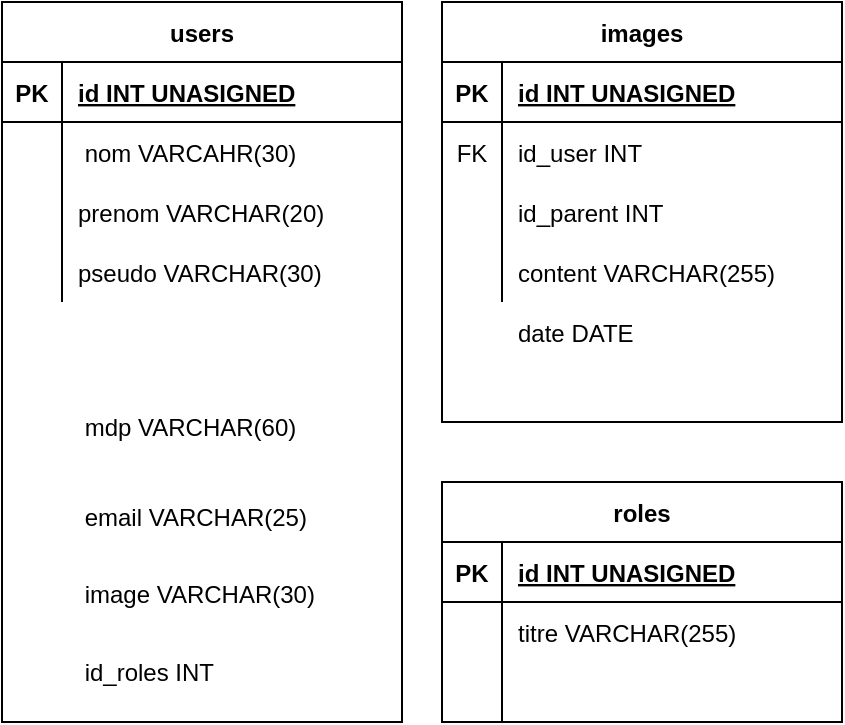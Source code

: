 <mxfile>
    <diagram id="wm-4t2ycIta6m8NOpk3E" name="SQL">
        <mxGraphModel dx="1284" dy="648" grid="1" gridSize="10" guides="1" tooltips="1" connect="1" arrows="1" fold="1" page="1" pageScale="1" pageWidth="827" pageHeight="1169" math="0" shadow="0">
            <root>
                <mxCell id="0"/>
                <mxCell id="1" parent="0"/>
                <mxCell id="68" value="" style="group" parent="1" vertex="1" connectable="0">
                    <mxGeometry x="424" y="120" width="200" height="210" as="geometry"/>
                </mxCell>
                <mxCell id="33" value="images" style="shape=table;startSize=30;container=1;collapsible=1;childLayout=tableLayout;fixedRows=1;rowLines=0;fontStyle=1;align=center;resizeLast=1;" parent="68" vertex="1">
                    <mxGeometry width="200" height="210" as="geometry"/>
                </mxCell>
                <mxCell id="34" value="" style="shape=partialRectangle;collapsible=0;dropTarget=0;pointerEvents=0;fillColor=none;top=0;left=0;bottom=1;right=0;points=[[0,0.5],[1,0.5]];portConstraint=eastwest;" parent="33" vertex="1">
                    <mxGeometry y="30" width="200" height="30" as="geometry"/>
                </mxCell>
                <mxCell id="35" value="PK" style="shape=partialRectangle;connectable=0;fillColor=none;top=0;left=0;bottom=0;right=0;fontStyle=1;overflow=hidden;" parent="34" vertex="1">
                    <mxGeometry width="30" height="30" as="geometry"/>
                </mxCell>
                <mxCell id="36" value="id INT UNASIGNED" style="shape=partialRectangle;connectable=0;fillColor=none;top=0;left=0;bottom=0;right=0;align=left;spacingLeft=6;fontStyle=5;overflow=hidden;" parent="34" vertex="1">
                    <mxGeometry x="30" width="170" height="30" as="geometry"/>
                </mxCell>
                <mxCell id="37" value="" style="shape=partialRectangle;collapsible=0;dropTarget=0;pointerEvents=0;fillColor=none;top=0;left=0;bottom=0;right=0;points=[[0,0.5],[1,0.5]];portConstraint=eastwest;" parent="33" vertex="1">
                    <mxGeometry y="60" width="200" height="30" as="geometry"/>
                </mxCell>
                <mxCell id="38" value="FK" style="shape=partialRectangle;connectable=0;fillColor=none;top=0;left=0;bottom=0;right=0;editable=1;overflow=hidden;" parent="37" vertex="1">
                    <mxGeometry width="30" height="30" as="geometry"/>
                </mxCell>
                <mxCell id="39" value="id_user INT" style="shape=partialRectangle;connectable=0;fillColor=none;top=0;left=0;bottom=0;right=0;align=left;spacingLeft=6;overflow=hidden;" parent="37" vertex="1">
                    <mxGeometry x="30" width="170" height="30" as="geometry"/>
                </mxCell>
                <mxCell id="40" value="" style="shape=partialRectangle;collapsible=0;dropTarget=0;pointerEvents=0;fillColor=none;top=0;left=0;bottom=0;right=0;points=[[0,0.5],[1,0.5]];portConstraint=eastwest;" parent="33" vertex="1">
                    <mxGeometry y="90" width="200" height="30" as="geometry"/>
                </mxCell>
                <mxCell id="41" value="" style="shape=partialRectangle;connectable=0;fillColor=none;top=0;left=0;bottom=0;right=0;editable=1;overflow=hidden;" parent="40" vertex="1">
                    <mxGeometry width="30" height="30" as="geometry"/>
                </mxCell>
                <mxCell id="42" value="id_parent INT" style="shape=partialRectangle;connectable=0;fillColor=none;top=0;left=0;bottom=0;right=0;align=left;spacingLeft=6;overflow=hidden;" parent="40" vertex="1">
                    <mxGeometry x="30" width="170" height="30" as="geometry"/>
                </mxCell>
                <mxCell id="43" value="" style="shape=partialRectangle;collapsible=0;dropTarget=0;pointerEvents=0;fillColor=none;top=0;left=0;bottom=0;right=0;points=[[0,0.5],[1,0.5]];portConstraint=eastwest;" parent="33" vertex="1">
                    <mxGeometry y="120" width="200" height="30" as="geometry"/>
                </mxCell>
                <mxCell id="44" value="" style="shape=partialRectangle;connectable=0;fillColor=none;top=0;left=0;bottom=0;right=0;editable=1;overflow=hidden;" parent="43" vertex="1">
                    <mxGeometry width="30" height="30" as="geometry"/>
                </mxCell>
                <mxCell id="45" value="content VARCHAR(255)" style="shape=partialRectangle;connectable=0;fillColor=none;top=0;left=0;bottom=0;right=0;align=left;spacingLeft=6;overflow=hidden;" parent="43" vertex="1">
                    <mxGeometry x="30" width="170" height="30" as="geometry"/>
                </mxCell>
                <mxCell id="48" value="date DATE" style="shape=partialRectangle;connectable=0;fillColor=none;top=0;left=0;bottom=0;right=0;align=left;spacingLeft=6;overflow=hidden;" parent="68" vertex="1">
                    <mxGeometry x="30" y="150" width="170" height="30" as="geometry"/>
                </mxCell>
                <mxCell id="84" value="" style="group" parent="1" vertex="1" connectable="0">
                    <mxGeometry x="204" y="120" width="200" height="360" as="geometry"/>
                </mxCell>
                <mxCell id="100" value="" style="group" parent="84" vertex="1" connectable="0">
                    <mxGeometry width="200" height="360" as="geometry"/>
                </mxCell>
                <mxCell id="17" value="users" style="shape=table;startSize=30;container=1;collapsible=1;childLayout=tableLayout;fixedRows=1;rowLines=0;fontStyle=1;align=center;resizeLast=1;" parent="100" vertex="1">
                    <mxGeometry width="200" height="360" as="geometry"/>
                </mxCell>
                <mxCell id="18" value="" style="shape=partialRectangle;collapsible=0;dropTarget=0;pointerEvents=0;fillColor=none;top=0;left=0;bottom=1;right=0;points=[[0,0.5],[1,0.5]];portConstraint=eastwest;" parent="17" vertex="1">
                    <mxGeometry y="30" width="200" height="30" as="geometry"/>
                </mxCell>
                <mxCell id="19" value="PK" style="shape=partialRectangle;connectable=0;fillColor=none;top=0;left=0;bottom=0;right=0;fontStyle=1;overflow=hidden;" parent="18" vertex="1">
                    <mxGeometry width="30" height="30" as="geometry"/>
                </mxCell>
                <mxCell id="20" value="id INT UNASIGNED" style="shape=partialRectangle;connectable=0;fillColor=none;top=0;left=0;bottom=0;right=0;align=left;spacingLeft=6;fontStyle=5;overflow=hidden;" parent="18" vertex="1">
                    <mxGeometry x="30" width="170" height="30" as="geometry"/>
                </mxCell>
                <mxCell id="21" value="" style="shape=partialRectangle;collapsible=0;dropTarget=0;pointerEvents=0;fillColor=none;top=0;left=0;bottom=0;right=0;points=[[0,0.5],[1,0.5]];portConstraint=eastwest;" parent="17" vertex="1">
                    <mxGeometry y="60" width="200" height="30" as="geometry"/>
                </mxCell>
                <mxCell id="22" value="" style="shape=partialRectangle;connectable=0;fillColor=none;top=0;left=0;bottom=0;right=0;editable=1;overflow=hidden;" parent="21" vertex="1">
                    <mxGeometry width="30" height="30" as="geometry"/>
                </mxCell>
                <mxCell id="23" value=" nom VARCAHR(30)" style="shape=partialRectangle;connectable=0;fillColor=none;top=0;left=0;bottom=0;right=0;align=left;spacingLeft=6;overflow=hidden;" parent="21" vertex="1">
                    <mxGeometry x="30" width="170" height="30" as="geometry"/>
                </mxCell>
                <mxCell id="24" value="" style="shape=partialRectangle;collapsible=0;dropTarget=0;pointerEvents=0;fillColor=none;top=0;left=0;bottom=0;right=0;points=[[0,0.5],[1,0.5]];portConstraint=eastwest;" parent="17" vertex="1">
                    <mxGeometry y="90" width="200" height="30" as="geometry"/>
                </mxCell>
                <mxCell id="25" value="" style="shape=partialRectangle;connectable=0;fillColor=none;top=0;left=0;bottom=0;right=0;editable=1;overflow=hidden;" parent="24" vertex="1">
                    <mxGeometry width="30" height="30" as="geometry"/>
                </mxCell>
                <mxCell id="26" value="prenom VARCHAR(20)" style="shape=partialRectangle;connectable=0;fillColor=none;top=0;left=0;bottom=0;right=0;align=left;spacingLeft=6;overflow=hidden;" parent="24" vertex="1">
                    <mxGeometry x="30" width="170" height="30" as="geometry"/>
                </mxCell>
                <mxCell id="27" value="" style="shape=partialRectangle;collapsible=0;dropTarget=0;pointerEvents=0;fillColor=none;top=0;left=0;bottom=0;right=0;points=[[0,0.5],[1,0.5]];portConstraint=eastwest;" parent="17" vertex="1">
                    <mxGeometry y="120" width="200" height="30" as="geometry"/>
                </mxCell>
                <mxCell id="28" value="" style="shape=partialRectangle;connectable=0;fillColor=none;top=0;left=0;bottom=0;right=0;editable=1;overflow=hidden;" parent="27" vertex="1">
                    <mxGeometry width="30" height="30" as="geometry"/>
                </mxCell>
                <mxCell id="29" value="pseudo VARCHAR(30)" style="shape=partialRectangle;connectable=0;fillColor=none;top=0;left=0;bottom=0;right=0;align=left;spacingLeft=6;overflow=hidden;" parent="27" vertex="1">
                    <mxGeometry x="30" width="170" height="30" as="geometry"/>
                </mxCell>
                <mxCell id="99" value="mdp VARCHAR(60)" style="shape=partialRectangle;connectable=0;fillColor=none;top=0;left=0;bottom=0;right=0;align=left;spacingLeft=6;overflow=hidden;" parent="100" vertex="1">
                    <mxGeometry x="33.333" y="192.857" width="166.667" height="38.571" as="geometry"/>
                </mxCell>
                <mxCell id="82" value="email VARCHAR(25)" style="shape=partialRectangle;connectable=0;fillColor=none;top=0;left=0;bottom=0;right=0;align=left;spacingLeft=6;overflow=hidden;" parent="100" vertex="1">
                    <mxGeometry x="33.333" y="231.429" width="166.667" height="51.429" as="geometry"/>
                </mxCell>
                <mxCell id="32" value="image VARCHAR(30)" style="shape=partialRectangle;connectable=0;fillColor=none;top=0;left=0;bottom=0;right=0;align=left;spacingLeft=6;overflow=hidden;" parent="100" vertex="1">
                    <mxGeometry x="33.333" y="270" width="166.667" height="51.429" as="geometry"/>
                </mxCell>
                <mxCell id="101" value="id_roles INT" style="shape=partialRectangle;connectable=0;fillColor=none;top=0;left=0;bottom=0;right=0;align=left;spacingLeft=6;overflow=hidden;" parent="100" vertex="1">
                    <mxGeometry x="33.333" y="308.571" width="166.667" height="51.429" as="geometry"/>
                </mxCell>
                <mxCell id="98" value="" style="group" parent="1" vertex="1" connectable="0">
                    <mxGeometry x="424" y="360" width="200" height="100" as="geometry"/>
                </mxCell>
                <mxCell id="49" value="roles" style="shape=table;startSize=30;container=1;collapsible=1;childLayout=tableLayout;fixedRows=1;rowLines=0;fontStyle=1;align=center;resizeLast=1;" parent="98" vertex="1">
                    <mxGeometry width="200" height="120" as="geometry"/>
                </mxCell>
                <mxCell id="50" value="" style="shape=partialRectangle;collapsible=0;dropTarget=0;pointerEvents=0;fillColor=none;top=0;left=0;bottom=1;right=0;points=[[0,0.5],[1,0.5]];portConstraint=eastwest;" parent="49" vertex="1">
                    <mxGeometry y="30" width="200" height="30" as="geometry"/>
                </mxCell>
                <mxCell id="51" value="PK" style="shape=partialRectangle;connectable=0;fillColor=none;top=0;left=0;bottom=0;right=0;fontStyle=1;overflow=hidden;" parent="50" vertex="1">
                    <mxGeometry width="30" height="30" as="geometry"/>
                </mxCell>
                <mxCell id="52" value="id INT UNASIGNED" style="shape=partialRectangle;connectable=0;fillColor=none;top=0;left=0;bottom=0;right=0;align=left;spacingLeft=6;fontStyle=5;overflow=hidden;" parent="50" vertex="1">
                    <mxGeometry x="30" width="170" height="30" as="geometry"/>
                </mxCell>
                <mxCell id="53" value="" style="shape=partialRectangle;collapsible=0;dropTarget=0;pointerEvents=0;fillColor=none;top=0;left=0;bottom=0;right=0;points=[[0,0.5],[1,0.5]];portConstraint=eastwest;" parent="49" vertex="1">
                    <mxGeometry y="60" width="200" height="30" as="geometry"/>
                </mxCell>
                <mxCell id="54" value="" style="shape=partialRectangle;connectable=0;fillColor=none;top=0;left=0;bottom=0;right=0;editable=1;overflow=hidden;" parent="53" vertex="1">
                    <mxGeometry width="30" height="30" as="geometry"/>
                </mxCell>
                <mxCell id="55" value="titre VARCHAR(255)" style="shape=partialRectangle;connectable=0;fillColor=none;top=0;left=0;bottom=0;right=0;align=left;spacingLeft=6;overflow=hidden;" parent="53" vertex="1">
                    <mxGeometry x="30" width="170" height="30" as="geometry"/>
                </mxCell>
                <mxCell id="59" value="" style="shape=partialRectangle;collapsible=0;dropTarget=0;pointerEvents=0;fillColor=none;top=0;left=0;bottom=0;right=0;points=[[0,0.5],[1,0.5]];portConstraint=eastwest;" parent="49" vertex="1">
                    <mxGeometry y="90" width="200" height="30" as="geometry"/>
                </mxCell>
                <mxCell id="60" value="" style="shape=partialRectangle;connectable=0;fillColor=none;top=0;left=0;bottom=0;right=0;editable=1;overflow=hidden;" parent="59" vertex="1">
                    <mxGeometry width="30" height="30" as="geometry"/>
                </mxCell>
                <mxCell id="61" value="" style="shape=partialRectangle;connectable=0;fillColor=none;top=0;left=0;bottom=0;right=0;align=left;spacingLeft=6;overflow=hidden;" parent="59" vertex="1">
                    <mxGeometry x="30" width="170" height="30" as="geometry"/>
                </mxCell>
            </root>
        </mxGraphModel>
    </diagram>
    <diagram id="U_G1lfr-NRsrZfUlih7E" name="Page-2">
        <mxGraphModel dx="1834" dy="926" grid="1" gridSize="10" guides="1" tooltips="1" connect="1" arrows="1" fold="1" page="1" pageScale="1" pageWidth="827" pageHeight="1169" math="0" shadow="0">
            <root>
                <mxCell id="0rBsyekyMSFCGiYQ6-Jr-0"/>
                <mxCell id="0rBsyekyMSFCGiYQ6-Jr-1" parent="0rBsyekyMSFCGiYQ6-Jr-0"/>
                <mxCell id="0rBsyekyMSFCGiYQ6-Jr-2" value="" style="strokeWidth=1;shadow=0;dashed=0;align=center;html=1;shape=mxgraph.mockup.containers.browserWindow;rSize=0;strokeColor=#666666;strokeColor2=#008cff;strokeColor3=#c4c4c4;mainText=,;recursiveResize=0;" vertex="1" parent="0rBsyekyMSFCGiYQ6-Jr-1">
                    <mxGeometry x="30" y="40" width="300" height="540" as="geometry"/>
                </mxCell>
                <mxCell id="uNNMiuDkJP2C0sbSB8i4-1" value="" style="shape=mxgraph.mockup.containers.marginRect;rectMarginTop=10;strokeColor=#666666;strokeWidth=1;dashed=0;rounded=1;arcSize=5;recursiveResize=0;" vertex="1" parent="0rBsyekyMSFCGiYQ6-Jr-2">
                    <mxGeometry x="30" y="140" width="240" height="380" as="geometry"/>
                </mxCell>
                <mxCell id="uNNMiuDkJP2C0sbSB8i4-2" value="SIGN UP" style="shape=rect;strokeColor=none;fillColor=#008cff;strokeWidth=1;dashed=0;rounded=1;arcSize=20;fontColor=#ffffff;fontSize=17;spacing=2;spacingTop=-2;align=left;autosize=1;spacingLeft=4;resizeWidth=0;resizeHeight=0;perimeter=none;" vertex="1" parent="uNNMiuDkJP2C0sbSB8i4-1">
                    <mxGeometry x="5" width="90" height="30" as="geometry"/>
                </mxCell>
                <mxCell id="uNNMiuDkJP2C0sbSB8i4-0" value="VALIDER" style="strokeWidth=1;shadow=0;dashed=0;align=center;html=1;shape=mxgraph.mockup.buttons.button;strokeColor=#666666;fontColor=#ffffff;mainText=;buttonStyle=round;fontSize=17;fontStyle=1;fillColor=#008cff;whiteSpace=wrap;" vertex="1" parent="uNNMiuDkJP2C0sbSB8i4-1">
                    <mxGeometry x="62.5" y="320" width="115" height="19" as="geometry"/>
                </mxCell>
                <mxCell id="uNNMiuDkJP2C0sbSB8i4-3" value="Mdp" style="strokeWidth=1;shadow=0;dashed=0;align=center;html=1;shape=mxgraph.mockup.forms.anchor;align=right;spacingRight=2;fontColor=#666666;" vertex="1" parent="uNNMiuDkJP2C0sbSB8i4-1">
                    <mxGeometry x="5" y="245" width="50" height="25" as="geometry"/>
                </mxCell>
                <mxCell id="uNNMiuDkJP2C0sbSB8i4-4" value="password" style="strokeWidth=1;shadow=0;dashed=0;align=center;html=1;shape=mxgraph.mockup.forms.rrect;fillColor=#ffffff;rSize=0;fontColor=#666666;align=left;spacingLeft=3;strokeColor=#999999;" vertex="1" parent="uNNMiuDkJP2C0sbSB8i4-1">
                    <mxGeometry x="55" y="245" width="170" height="18" as="geometry"/>
                </mxCell>
                <mxCell id="uNNMiuDkJP2C0sbSB8i4-5" value="Confirme&lt;br&gt;mdp" style="strokeWidth=1;shadow=0;dashed=0;align=center;html=1;shape=mxgraph.mockup.forms.anchor;align=right;spacingRight=2;fontColor=#666666;" vertex="1" parent="uNNMiuDkJP2C0sbSB8i4-1">
                    <mxGeometry x="5" y="280" width="50" height="18" as="geometry"/>
                </mxCell>
                <mxCell id="uNNMiuDkJP2C0sbSB8i4-6" value="password" style="strokeWidth=1;shadow=0;dashed=0;align=center;html=1;shape=mxgraph.mockup.forms.rrect;fillColor=#ffffff;rSize=0;fontColor=#666666;align=left;spacingLeft=3;strokeColor=#999999;" vertex="1" parent="uNNMiuDkJP2C0sbSB8i4-1">
                    <mxGeometry x="55" y="280" width="170" height="18" as="geometry"/>
                </mxCell>
                <mxCell id="0rBsyekyMSFCGiYQ6-Jr-3" value="GROUPOMA.." style="strokeWidth=1;shadow=0;dashed=0;align=center;html=1;shape=mxgraph.mockup.containers.anchor;fontSize=17;fontColor=#666666;align=left;" vertex="1" parent="0rBsyekyMSFCGiYQ6-Jr-2">
                    <mxGeometry x="60" y="12" width="110" height="26" as="geometry"/>
                </mxCell>
                <mxCell id="0rBsyekyMSFCGiYQ6-Jr-4" value="https://www.groupo..." style="strokeWidth=1;shadow=0;dashed=0;align=center;html=1;shape=mxgraph.mockup.containers.anchor;rSize=0;fontSize=17;fontColor=#666666;align=left;" vertex="1" parent="0rBsyekyMSFCGiYQ6-Jr-2">
                    <mxGeometry x="130" y="60" width="250" height="26" as="geometry"/>
                </mxCell>
                <mxCell id="0rBsyekyMSFCGiYQ6-Jr-5" value="Nom" style="strokeWidth=1;shadow=0;dashed=0;align=center;html=1;shape=mxgraph.mockup.forms.anchor;align=right;spacingRight=2;fontColor=#666666;" vertex="1" parent="0rBsyekyMSFCGiYQ6-Jr-2">
                    <mxGeometry x="35" y="211" width="50" height="18" as="geometry"/>
                </mxCell>
                <mxCell id="0rBsyekyMSFCGiYQ6-Jr-6" value="nom" style="strokeWidth=1;shadow=0;dashed=0;align=center;html=1;shape=mxgraph.mockup.forms.rrect;fillColor=#ffffff;rSize=0;fontColor=#666666;align=left;spacingLeft=3;strokeColor=#999999;" vertex="1" parent="0rBsyekyMSFCGiYQ6-Jr-2">
                    <mxGeometry x="85" y="211" width="170" height="18" as="geometry"/>
                </mxCell>
                <mxCell id="0rBsyekyMSFCGiYQ6-Jr-7" value="Prénom" style="strokeWidth=1;shadow=0;dashed=0;align=center;html=1;shape=mxgraph.mockup.forms.anchor;align=right;spacingRight=2;fontColor=#666666;" vertex="1" parent="0rBsyekyMSFCGiYQ6-Jr-2">
                    <mxGeometry x="35" y="246" width="50" height="18" as="geometry"/>
                </mxCell>
                <mxCell id="0rBsyekyMSFCGiYQ6-Jr-8" value="prenom" style="strokeWidth=1;shadow=0;dashed=0;align=center;html=1;shape=mxgraph.mockup.forms.rrect;fillColor=#ffffff;rSize=0;fontColor=#666666;align=left;spacingLeft=3;strokeColor=#999999;" vertex="1" parent="0rBsyekyMSFCGiYQ6-Jr-2">
                    <mxGeometry x="85" y="246" width="170" height="18" as="geometry"/>
                </mxCell>
                <mxCell id="0rBsyekyMSFCGiYQ6-Jr-9" value="Pseudo" style="strokeWidth=1;shadow=0;dashed=0;align=center;html=1;shape=mxgraph.mockup.forms.anchor;align=right;spacingRight=2;fontColor=#666666;" vertex="1" parent="0rBsyekyMSFCGiYQ6-Jr-2">
                    <mxGeometry x="35" y="281" width="50" height="18" as="geometry"/>
                </mxCell>
                <mxCell id="0rBsyekyMSFCGiYQ6-Jr-10" value="pseudo" style="strokeWidth=1;shadow=0;dashed=0;align=center;html=1;shape=mxgraph.mockup.forms.rrect;fillColor=#ffffff;rSize=0;fontColor=#666666;align=left;spacingLeft=3;strokeColor=#999999;" vertex="1" parent="0rBsyekyMSFCGiYQ6-Jr-2">
                    <mxGeometry x="85" y="281" width="170" height="18" as="geometry"/>
                </mxCell>
                <mxCell id="0rBsyekyMSFCGiYQ6-Jr-11" value="Email" style="strokeWidth=1;shadow=0;dashed=0;align=center;html=1;shape=mxgraph.mockup.forms.anchor;align=right;spacingRight=2;fontColor=#666666;" vertex="1" parent="0rBsyekyMSFCGiYQ6-Jr-2">
                    <mxGeometry x="35" y="316" width="50" height="18" as="geometry"/>
                </mxCell>
                <mxCell id="0rBsyekyMSFCGiYQ6-Jr-12" value="email" style="strokeWidth=1;shadow=0;dashed=0;align=center;html=1;shape=mxgraph.mockup.forms.rrect;fillColor=#ffffff;rSize=0;fontColor=#666666;align=left;spacingLeft=3;strokeColor=#999999;" vertex="1" parent="0rBsyekyMSFCGiYQ6-Jr-2">
                    <mxGeometry x="85" y="316" width="170" height="18" as="geometry"/>
                </mxCell>
                <mxCell id="0rBsyekyMSFCGiYQ6-Jr-13" value="Avatar" style="strokeWidth=1;shadow=0;dashed=0;align=center;html=1;shape=mxgraph.mockup.forms.anchor;align=right;spacingRight=2;fontColor=#666666;" vertex="1" parent="0rBsyekyMSFCGiYQ6-Jr-2">
                    <mxGeometry x="35" y="351" width="50" height="18" as="geometry"/>
                </mxCell>
                <mxCell id="0rBsyekyMSFCGiYQ6-Jr-14" value="file" style="strokeWidth=1;shadow=0;dashed=0;align=center;html=1;shape=mxgraph.mockup.forms.rrect;fillColor=#ffffff;rSize=0;fontColor=#666666;align=left;spacingLeft=3;strokeColor=#999999;" vertex="1" parent="0rBsyekyMSFCGiYQ6-Jr-2">
                    <mxGeometry x="85" y="351" width="170" height="18" as="geometry"/>
                </mxCell>
                <mxCell id="uNNMiuDkJP2C0sbSB8i4-7" value="" style="strokeWidth=1;shadow=0;dashed=0;align=center;html=1;shape=mxgraph.mockup.containers.browserWindow;rSize=0;strokeColor=#666666;strokeColor2=#008cff;strokeColor3=#c4c4c4;mainText=,;recursiveResize=0;" vertex="1" parent="0rBsyekyMSFCGiYQ6-Jr-1">
                    <mxGeometry x="360" y="40" width="300" height="400" as="geometry"/>
                </mxCell>
                <mxCell id="uNNMiuDkJP2C0sbSB8i4-8" value="" style="shape=mxgraph.mockup.containers.marginRect;rectMarginTop=10;strokeColor=#666666;strokeWidth=1;dashed=0;rounded=1;arcSize=5;recursiveResize=0;" vertex="1" parent="uNNMiuDkJP2C0sbSB8i4-7">
                    <mxGeometry x="15" y="140" width="270" height="240" as="geometry"/>
                </mxCell>
                <mxCell id="uNNMiuDkJP2C0sbSB8i4-9" value="LOGIN" style="shape=rect;strokeColor=none;fillColor=#008cff;strokeWidth=1;dashed=0;rounded=1;arcSize=20;fontColor=#ffffff;fontSize=17;spacing=2;spacingTop=-2;align=left;autosize=1;spacingLeft=4;resizeWidth=0;resizeHeight=0;perimeter=none;" vertex="1" parent="uNNMiuDkJP2C0sbSB8i4-8">
                    <mxGeometry x="5" width="80" height="30" as="geometry"/>
                </mxCell>
                <mxCell id="uNNMiuDkJP2C0sbSB8i4-10" value="Se Connecter" style="strokeWidth=1;shadow=0;dashed=0;align=center;html=1;shape=mxgraph.mockup.buttons.button;strokeColor=#666666;fontColor=#ffffff;mainText=;buttonStyle=round;fontSize=17;fontStyle=1;fillColor=#008cff;whiteSpace=wrap;" vertex="1" parent="uNNMiuDkJP2C0sbSB8i4-8">
                    <mxGeometry x="61.25" y="180" width="147.5" height="20" as="geometry"/>
                </mxCell>
                <mxCell id="uNNMiuDkJP2C0sbSB8i4-27" value="&lt;font style=&quot;font-size: 10px&quot;&gt;&lt;i&gt;Mot de passe oublié ?&lt;/i&gt;&lt;/font&gt;" style="text;html=1;strokeColor=none;fillColor=none;align=center;verticalAlign=middle;whiteSpace=wrap;rounded=0;" vertex="1" parent="uNNMiuDkJP2C0sbSB8i4-8">
                    <mxGeometry x="87" y="134" width="210" height="20" as="geometry"/>
                </mxCell>
                <mxCell id="uNNMiuDkJP2C0sbSB8i4-15" value="GROUPOMA.." style="strokeWidth=1;shadow=0;dashed=0;align=center;html=1;shape=mxgraph.mockup.containers.anchor;fontSize=17;fontColor=#666666;align=left;" vertex="1" parent="uNNMiuDkJP2C0sbSB8i4-7">
                    <mxGeometry x="60" y="12" width="110" height="26" as="geometry"/>
                </mxCell>
                <mxCell id="uNNMiuDkJP2C0sbSB8i4-16" value="https://www.groupo..." style="strokeWidth=1;shadow=0;dashed=0;align=center;html=1;shape=mxgraph.mockup.containers.anchor;rSize=0;fontSize=17;fontColor=#666666;align=left;" vertex="1" parent="uNNMiuDkJP2C0sbSB8i4-7">
                    <mxGeometry x="130" y="60" width="250" height="26" as="geometry"/>
                </mxCell>
                <mxCell id="uNNMiuDkJP2C0sbSB8i4-17" value="Email" style="strokeWidth=1;shadow=0;dashed=0;align=center;html=1;shape=mxgraph.mockup.forms.anchor;align=right;spacingRight=2;fontColor=#666666;" vertex="1" parent="uNNMiuDkJP2C0sbSB8i4-7">
                    <mxGeometry x="35" y="211" width="50" height="18" as="geometry"/>
                </mxCell>
                <mxCell id="uNNMiuDkJP2C0sbSB8i4-18" value="nom" style="strokeWidth=1;shadow=0;dashed=0;align=center;html=1;shape=mxgraph.mockup.forms.rrect;fillColor=#ffffff;rSize=0;fontColor=#666666;align=left;spacingLeft=3;strokeColor=#999999;" vertex="1" parent="uNNMiuDkJP2C0sbSB8i4-7">
                    <mxGeometry x="85" y="211" width="170" height="18" as="geometry"/>
                </mxCell>
                <mxCell id="uNNMiuDkJP2C0sbSB8i4-19" value="Password" style="strokeWidth=1;shadow=0;dashed=0;align=center;html=1;shape=mxgraph.mockup.forms.anchor;align=right;spacingRight=2;fontColor=#666666;" vertex="1" parent="uNNMiuDkJP2C0sbSB8i4-7">
                    <mxGeometry x="35" y="246" width="50" height="18" as="geometry"/>
                </mxCell>
                <mxCell id="uNNMiuDkJP2C0sbSB8i4-20" value="prenom" style="strokeWidth=1;shadow=0;dashed=0;align=center;html=1;shape=mxgraph.mockup.forms.rrect;fillColor=#ffffff;rSize=0;fontColor=#666666;align=left;spacingLeft=3;strokeColor=#999999;" vertex="1" parent="uNNMiuDkJP2C0sbSB8i4-7">
                    <mxGeometry x="85" y="246" width="170" height="18" as="geometry"/>
                </mxCell>
                <mxCell id="uNNMiuDkJP2C0sbSB8i4-21" value="" style="strokeWidth=1;shadow=0;dashed=0;align=center;html=1;shape=mxgraph.mockup.forms.anchor;align=right;spacingRight=2;fontColor=#666666;" vertex="1" parent="uNNMiuDkJP2C0sbSB8i4-7">
                    <mxGeometry x="35" y="281" width="50" height="18" as="geometry"/>
                </mxCell>
                <mxCell id="uNNMiuDkJP2C0sbSB8i4-23" value="" style="strokeWidth=1;shadow=0;dashed=0;align=center;html=1;shape=mxgraph.mockup.forms.anchor;align=right;spacingRight=2;fontColor=#666666;" vertex="1" parent="uNNMiuDkJP2C0sbSB8i4-7">
                    <mxGeometry x="35" y="316" width="50" height="18" as="geometry"/>
                </mxCell>
                <mxCell id="uNNMiuDkJP2C0sbSB8i4-25" value="" style="strokeWidth=1;shadow=0;dashed=0;align=center;html=1;shape=mxgraph.mockup.forms.anchor;align=right;spacingRight=2;fontColor=#666666;" vertex="1" parent="uNNMiuDkJP2C0sbSB8i4-7">
                    <mxGeometry x="35" y="351" width="50" height="18" as="geometry"/>
                </mxCell>
                <mxCell id="uNNMiuDkJP2C0sbSB8i4-28" value="" style="strokeWidth=1;shadow=0;dashed=0;align=center;html=1;shape=mxgraph.mockup.containers.browserWindow;rSize=0;strokeColor=#666666;strokeColor2=#008cff;strokeColor3=#c4c4c4;mainText=,;recursiveResize=0;" vertex="1" parent="0rBsyekyMSFCGiYQ6-Jr-1">
                    <mxGeometry x="690" y="40" width="300" height="550" as="geometry"/>
                </mxCell>
                <mxCell id="uNNMiuDkJP2C0sbSB8i4-29" value="" style="shape=mxgraph.mockup.containers.marginRect;rectMarginTop=10;strokeColor=#666666;strokeWidth=1;dashed=0;rounded=1;arcSize=5;recursiveResize=0;" vertex="1" parent="uNNMiuDkJP2C0sbSB8i4-28">
                    <mxGeometry x="30" y="140" width="240" height="380" as="geometry"/>
                </mxCell>
                <mxCell id="uNNMiuDkJP2C0sbSB8i4-31" value="Modifier" style="strokeWidth=1;shadow=0;dashed=0;align=center;html=1;shape=mxgraph.mockup.buttons.button;strokeColor=#666666;fontColor=#ffffff;mainText=;buttonStyle=round;fontSize=17;fontStyle=1;fillColor=#008cff;whiteSpace=wrap;" vertex="1" parent="uNNMiuDkJP2C0sbSB8i4-29">
                    <mxGeometry x="70" y="230" width="115" height="19" as="geometry"/>
                </mxCell>
                <mxCell id="uNNMiuDkJP2C0sbSB8i4-34" value="" style="strokeWidth=1;shadow=0;dashed=0;align=center;html=1;shape=mxgraph.mockup.forms.anchor;align=right;spacingRight=2;fontColor=#666666;" vertex="1" parent="uNNMiuDkJP2C0sbSB8i4-29">
                    <mxGeometry x="5" y="280" width="50" height="18" as="geometry"/>
                </mxCell>
                <mxCell id="uNNMiuDkJP2C0sbSB8i4-50" value="Supprimer" style="strokeWidth=1;shadow=0;dashed=0;align=center;html=1;shape=mxgraph.mockup.buttons.button;strokeColor=#CC00CC;fontColor=#ffffff;mainText=;buttonStyle=round;fontSize=17;fontStyle=1;fillColor=#FF6666;whiteSpace=wrap;" vertex="1" parent="uNNMiuDkJP2C0sbSB8i4-29">
                    <mxGeometry x="70" y="270" width="115" height="19" as="geometry"/>
                </mxCell>
                <mxCell id="uNNMiuDkJP2C0sbSB8i4-48" value="" style="html=1;shadow=0;dashed=0;shape=mxgraph.bootstrap.radioButton2;labelPosition=right;verticalLabelPosition=middle;align=left;verticalAlign=middle;gradientColor=#DEDEDE;fillColor=#EDEDED;checked=0;spacing=5;checkedFill=#0085FC;checkedStroke=#ffffff;" vertex="1" parent="uNNMiuDkJP2C0sbSB8i4-28">
                    <mxGeometry x="15" y="130" width="70" height="70" as="geometry"/>
                </mxCell>
                <mxCell id="uNNMiuDkJP2C0sbSB8i4-36" value="GROUPOMA.." style="strokeWidth=1;shadow=0;dashed=0;align=center;html=1;shape=mxgraph.mockup.containers.anchor;fontSize=17;fontColor=#666666;align=left;" vertex="1" parent="uNNMiuDkJP2C0sbSB8i4-28">
                    <mxGeometry x="60" y="12" width="110" height="26" as="geometry"/>
                </mxCell>
                <mxCell id="uNNMiuDkJP2C0sbSB8i4-37" value="https://www.groupo..." style="strokeWidth=1;shadow=0;dashed=0;align=center;html=1;shape=mxgraph.mockup.containers.anchor;rSize=0;fontSize=17;fontColor=#666666;align=left;" vertex="1" parent="uNNMiuDkJP2C0sbSB8i4-28">
                    <mxGeometry x="130" y="60" width="250" height="26" as="geometry"/>
                </mxCell>
                <mxCell id="uNNMiuDkJP2C0sbSB8i4-38" value="Nom" style="strokeWidth=1;shadow=0;dashed=0;align=center;html=1;shape=mxgraph.mockup.forms.anchor;align=right;spacingRight=2;fontColor=#666666;" vertex="1" parent="uNNMiuDkJP2C0sbSB8i4-28">
                    <mxGeometry x="35" y="211" width="50" height="18" as="geometry"/>
                </mxCell>
                <mxCell id="uNNMiuDkJP2C0sbSB8i4-39" value="GRANDMAIRE" style="strokeWidth=1;shadow=0;dashed=0;align=center;html=1;shape=mxgraph.mockup.forms.rrect;fillColor=#ffffff;rSize=0;fontColor=#666666;align=left;spacingLeft=3;strokeColor=#999999;" vertex="1" parent="uNNMiuDkJP2C0sbSB8i4-28">
                    <mxGeometry x="85" y="211" width="170" height="18" as="geometry"/>
                </mxCell>
                <mxCell id="uNNMiuDkJP2C0sbSB8i4-40" value="Prénom" style="strokeWidth=1;shadow=0;dashed=0;align=center;html=1;shape=mxgraph.mockup.forms.anchor;align=right;spacingRight=2;fontColor=#666666;" vertex="1" parent="uNNMiuDkJP2C0sbSB8i4-28">
                    <mxGeometry x="35" y="246" width="50" height="18" as="geometry"/>
                </mxCell>
                <mxCell id="uNNMiuDkJP2C0sbSB8i4-41" value="Nicolas" style="strokeWidth=1;shadow=0;dashed=0;align=center;html=1;shape=mxgraph.mockup.forms.rrect;fillColor=#ffffff;rSize=0;fontColor=#666666;align=left;spacingLeft=3;strokeColor=#999999;" vertex="1" parent="uNNMiuDkJP2C0sbSB8i4-28">
                    <mxGeometry x="85" y="246" width="170" height="18" as="geometry"/>
                </mxCell>
                <mxCell id="uNNMiuDkJP2C0sbSB8i4-42" value="Pseudo" style="strokeWidth=1;shadow=0;dashed=0;align=center;html=1;shape=mxgraph.mockup.forms.anchor;align=right;spacingRight=2;fontColor=#666666;" vertex="1" parent="uNNMiuDkJP2C0sbSB8i4-28">
                    <mxGeometry x="35" y="281" width="50" height="18" as="geometry"/>
                </mxCell>
                <mxCell id="uNNMiuDkJP2C0sbSB8i4-43" value="Dutdut" style="strokeWidth=1;shadow=0;dashed=0;align=center;html=1;shape=mxgraph.mockup.forms.rrect;fillColor=#ffffff;rSize=0;fontColor=#666666;align=left;spacingLeft=3;strokeColor=#999999;" vertex="1" parent="uNNMiuDkJP2C0sbSB8i4-28">
                    <mxGeometry x="85" y="281" width="170" height="18" as="geometry"/>
                </mxCell>
                <mxCell id="uNNMiuDkJP2C0sbSB8i4-44" value="Email" style="strokeWidth=1;shadow=0;dashed=0;align=center;html=1;shape=mxgraph.mockup.forms.anchor;align=right;spacingRight=2;fontColor=#666666;" vertex="1" parent="uNNMiuDkJP2C0sbSB8i4-28">
                    <mxGeometry x="35" y="316" width="50" height="18" as="geometry"/>
                </mxCell>
                <mxCell id="uNNMiuDkJP2C0sbSB8i4-45" value="dutdut77@hotmail.fr" style="strokeWidth=1;shadow=0;dashed=0;align=center;html=1;shape=mxgraph.mockup.forms.rrect;fillColor=#ffffff;rSize=0;fontColor=#666666;align=left;spacingLeft=3;strokeColor=#999999;" vertex="1" parent="uNNMiuDkJP2C0sbSB8i4-28">
                    <mxGeometry x="85" y="316" width="170" height="18" as="geometry"/>
                </mxCell>
                <mxCell id="uNNMiuDkJP2C0sbSB8i4-49" value="" style="shape=actor;whiteSpace=wrap;html=1;" vertex="1" parent="uNNMiuDkJP2C0sbSB8i4-28">
                    <mxGeometry x="32.5" y="140" width="35" height="45" as="geometry"/>
                </mxCell>
                <mxCell id="uNNMiuDkJP2C0sbSB8i4-51" value="" style="strokeColor=#000000;verticalLabelPosition=bottom;shadow=0;dashed=0;verticalAlign=top;strokeWidth=2;html=1;shape=mxgraph.mockup.misc.editIcon;fillColor=none;" vertex="1" parent="uNNMiuDkJP2C0sbSB8i4-28">
                    <mxGeometry x="70" y="130" width="20" height="20" as="geometry"/>
                </mxCell>
                <mxCell id="uNNMiuDkJP2C0sbSB8i4-56" value="" style="strokeWidth=1;shadow=0;dashed=0;align=center;html=1;shape=mxgraph.mockup.containers.browserWindow;rSize=0;strokeColor=#666666;strokeColor2=#008cff;strokeColor3=#c4c4c4;mainText=,;recursiveResize=0;" vertex="1" parent="0rBsyekyMSFCGiYQ6-Jr-1">
                    <mxGeometry x="1030" y="40" width="584.5" height="550" as="geometry"/>
                </mxCell>
                <mxCell id="uNNMiuDkJP2C0sbSB8i4-62" value="GROUPOMA.." style="strokeWidth=1;shadow=0;dashed=0;align=center;html=1;shape=mxgraph.mockup.containers.anchor;fontSize=17;fontColor=#666666;align=left;" vertex="1" parent="uNNMiuDkJP2C0sbSB8i4-56">
                    <mxGeometry x="60" y="12" width="110" height="26" as="geometry"/>
                </mxCell>
                <mxCell id="uNNMiuDkJP2C0sbSB8i4-63" value="https://www.groupo..." style="strokeWidth=1;shadow=0;dashed=0;align=center;html=1;shape=mxgraph.mockup.containers.anchor;rSize=0;fontSize=17;fontColor=#666666;align=left;" vertex="1" parent="uNNMiuDkJP2C0sbSB8i4-56">
                    <mxGeometry x="130" y="60" width="250" height="26" as="geometry"/>
                </mxCell>
                <mxCell id="uNNMiuDkJP2C0sbSB8i4-64" value="" style="strokeWidth=1;shadow=0;dashed=0;align=center;html=1;shape=mxgraph.mockup.forms.anchor;align=right;spacingRight=2;fontColor=#666666;" vertex="1" parent="uNNMiuDkJP2C0sbSB8i4-56">
                    <mxGeometry x="35" y="211" width="50" height="18" as="geometry"/>
                </mxCell>
                <mxCell id="uNNMiuDkJP2C0sbSB8i4-70" value="" style="strokeWidth=1;shadow=0;dashed=0;align=center;html=1;shape=mxgraph.mockup.forms.anchor;align=right;spacingRight=2;fontColor=#666666;" vertex="1" parent="uNNMiuDkJP2C0sbSB8i4-56">
                    <mxGeometry x="35" y="316" width="50" height="18" as="geometry"/>
                </mxCell>
                <mxCell id="uNNMiuDkJP2C0sbSB8i4-78" value="" style="group" vertex="1" connectable="0" parent="uNNMiuDkJP2C0sbSB8i4-56">
                    <mxGeometry x="55" y="211" width="474.5" height="75" as="geometry"/>
                </mxCell>
                <mxCell id="uNNMiuDkJP2C0sbSB8i4-77" value="" style="html=1;shadow=0;dashed=0;shape=mxgraph.bootstrap.checkbox2;labelPosition=right;verticalLabelPosition=middle;align=left;verticalAlign=middle;gradientColor=#DEDEDE;fillColor=#EDEDED;checked=0;spacing=5;checkedFill=#0085FC;checkedStroke=#ffffff;strokeColor=#000000;" vertex="1" parent="uNNMiuDkJP2C0sbSB8i4-78">
                    <mxGeometry x="435" y="32.5" width="10" height="10" as="geometry"/>
                </mxCell>
                <mxCell id="uNNMiuDkJP2C0sbSB8i4-79" value="" style="group" vertex="1" connectable="0" parent="uNNMiuDkJP2C0sbSB8i4-78">
                    <mxGeometry width="474.5" height="75" as="geometry"/>
                </mxCell>
                <mxCell id="uNNMiuDkJP2C0sbSB8i4-74" value="&lt;table cellpadding=&quot;4&quot; cellspacing=&quot;0&quot; border=&quot;1&quot; style=&quot;font-size: 1em ; width: 100% ; height: 100%&quot;&gt;&lt;tbody&gt;&lt;tr&gt;&lt;th&gt;Nom&lt;/th&gt;&lt;th&gt;Prénom&lt;/th&gt;&lt;/tr&gt;&lt;tr&gt;&lt;td&gt;DUPONT&lt;/td&gt;&lt;td&gt;Thierry&lt;/td&gt;&lt;/tr&gt;&lt;tr&gt;&lt;td&gt;DURANT&lt;/td&gt;&lt;td&gt;Claude&lt;/td&gt;&lt;/tr&gt;&lt;/tbody&gt;&lt;/table&gt; " style="verticalAlign=top;align=left;overflow=fill;fontSize=12;fontFamily=Helvetica;html=1;strokeColor=#000000;fillColor=none;" vertex="1" parent="uNNMiuDkJP2C0sbSB8i4-79">
                    <mxGeometry width="284.5" height="75" as="geometry"/>
                </mxCell>
                <mxCell id="uNNMiuDkJP2C0sbSB8i4-75" value="&lt;table cellpadding=&quot;4&quot; cellspacing=&quot;0&quot; border=&quot;1&quot; style=&quot;font-size: 1em ; width: 100% ; height: 100%&quot;&gt;&lt;tbody&gt;&lt;tr&gt;&lt;th&gt;Email&lt;/th&gt;&lt;th&gt;Admin&lt;/th&gt;&lt;/tr&gt;&lt;tr&gt;&lt;td&gt;T.DUP@mail.fr&lt;/td&gt;&lt;td&gt;&lt;br&gt;&lt;/td&gt;&lt;/tr&gt;&lt;tr&gt;&lt;td&gt;C.DUR@email.fr&lt;/td&gt;&lt;td&gt;&lt;br&gt;&lt;/td&gt;&lt;/tr&gt;&lt;/tbody&gt;&lt;/table&gt; " style="verticalAlign=top;align=left;overflow=fill;fontSize=12;fontFamily=Helvetica;html=1;strokeColor=#000000;fillColor=none;" vertex="1" parent="uNNMiuDkJP2C0sbSB8i4-79">
                    <mxGeometry x="284.5" width="190" height="75" as="geometry"/>
                </mxCell>
                <mxCell id="uNNMiuDkJP2C0sbSB8i4-81" value="" style="html=1;shadow=0;dashed=0;shape=mxgraph.bootstrap.checkbox2;labelPosition=right;verticalLabelPosition=middle;align=left;verticalAlign=middle;gradientColor=#DEDEDE;fillColor=#EDEDED;checked=1;spacing=5;checkedFill=#0085FC;checkedStroke=#ffffff;strokeColor=#000000;" vertex="1" parent="uNNMiuDkJP2C0sbSB8i4-79">
                    <mxGeometry x="438" y="55" width="10" height="10" as="geometry"/>
                </mxCell>
                <mxCell id="uNNMiuDkJP2C0sbSB8i4-83" value="&lt;h3&gt;&lt;font color=&quot;#ffffff&quot;&gt;Liste des abonnés :&lt;/font&gt;&lt;/h3&gt;" style="strokeWidth=1;shadow=0;dashed=0;align=left;html=1;shape=mxgraph.mockup.text.alphanumeric;linkText=;html=1;fontStyle=4;fontSize=17;fontColor=#0000ff;fillColor=none;strokeColor=#FFFFFF;" vertex="1" parent="uNNMiuDkJP2C0sbSB8i4-56">
                    <mxGeometry x="55" y="161" width="450" height="50" as="geometry"/>
                </mxCell>
            </root>
        </mxGraphModel>
    </diagram>
</mxfile>
